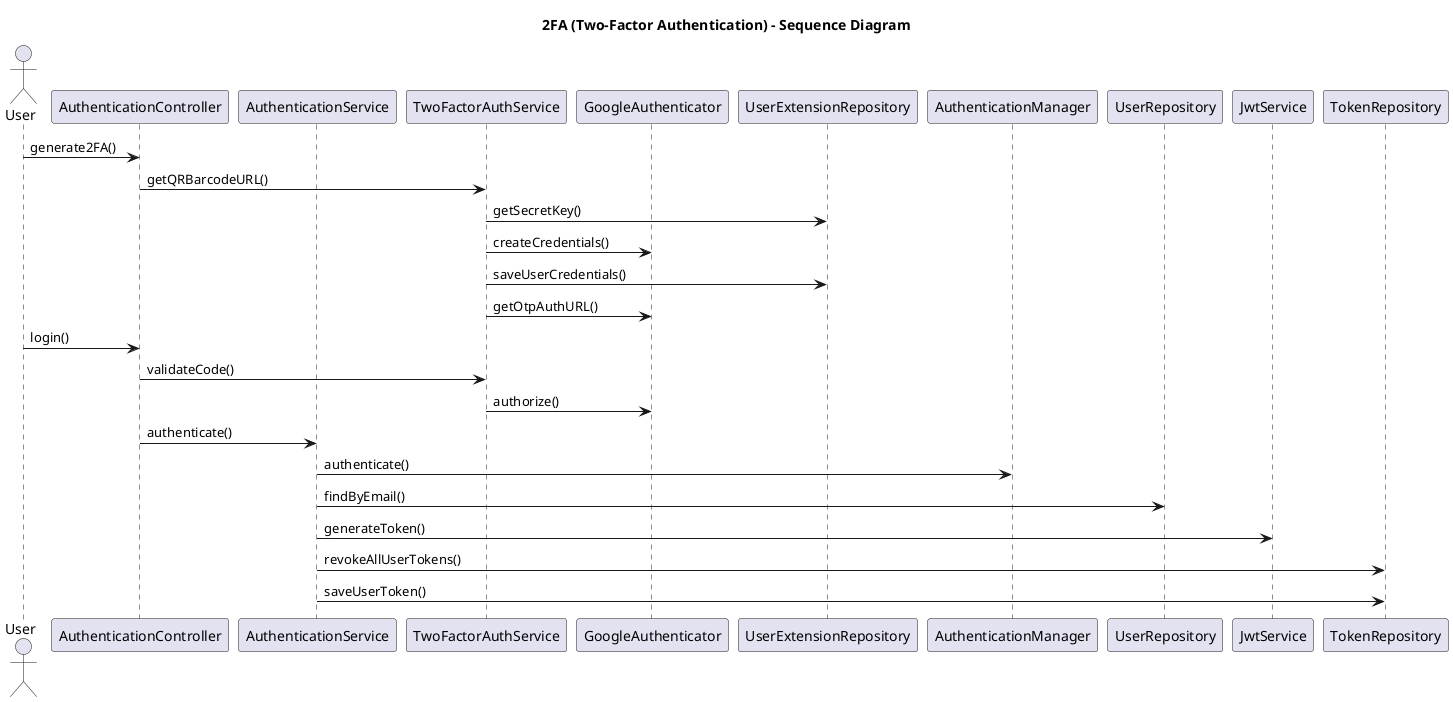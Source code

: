 @startuml
title 2FA (Two-Factor Authentication) - Sequence Diagram

actor User
participant AuthenticationController
participant AuthenticationService
participant TwoFactorAuthService
participant GoogleAuthenticator
participant UserExtensionRepository
participant AuthenticationManager
participant UserRepository
participant JwtService
participant TokenRepository



User -> AuthenticationController : generate2FA()
AuthenticationController -> TwoFactorAuthService : getQRBarcodeURL()
TwoFactorAuthService -> UserExtensionRepository : getSecretKey()
TwoFactorAuthService -> GoogleAuthenticator : createCredentials()
TwoFactorAuthService -> UserExtensionRepository : saveUserCredentials()
TwoFactorAuthService -> GoogleAuthenticator : getOtpAuthURL()


User -> AuthenticationController : login()
AuthenticationController -> TwoFactorAuthService : validateCode()
TwoFactorAuthService -> GoogleAuthenticator : authorize()
AuthenticationController -> AuthenticationService : authenticate()
AuthenticationService -> AuthenticationManager : authenticate()
AuthenticationService -> UserRepository : findByEmail()
AuthenticationService -> JwtService : generateToken()
AuthenticationService -> TokenRepository : revokeAllUserTokens()
AuthenticationService -> TokenRepository : saveUserToken()

@enduml